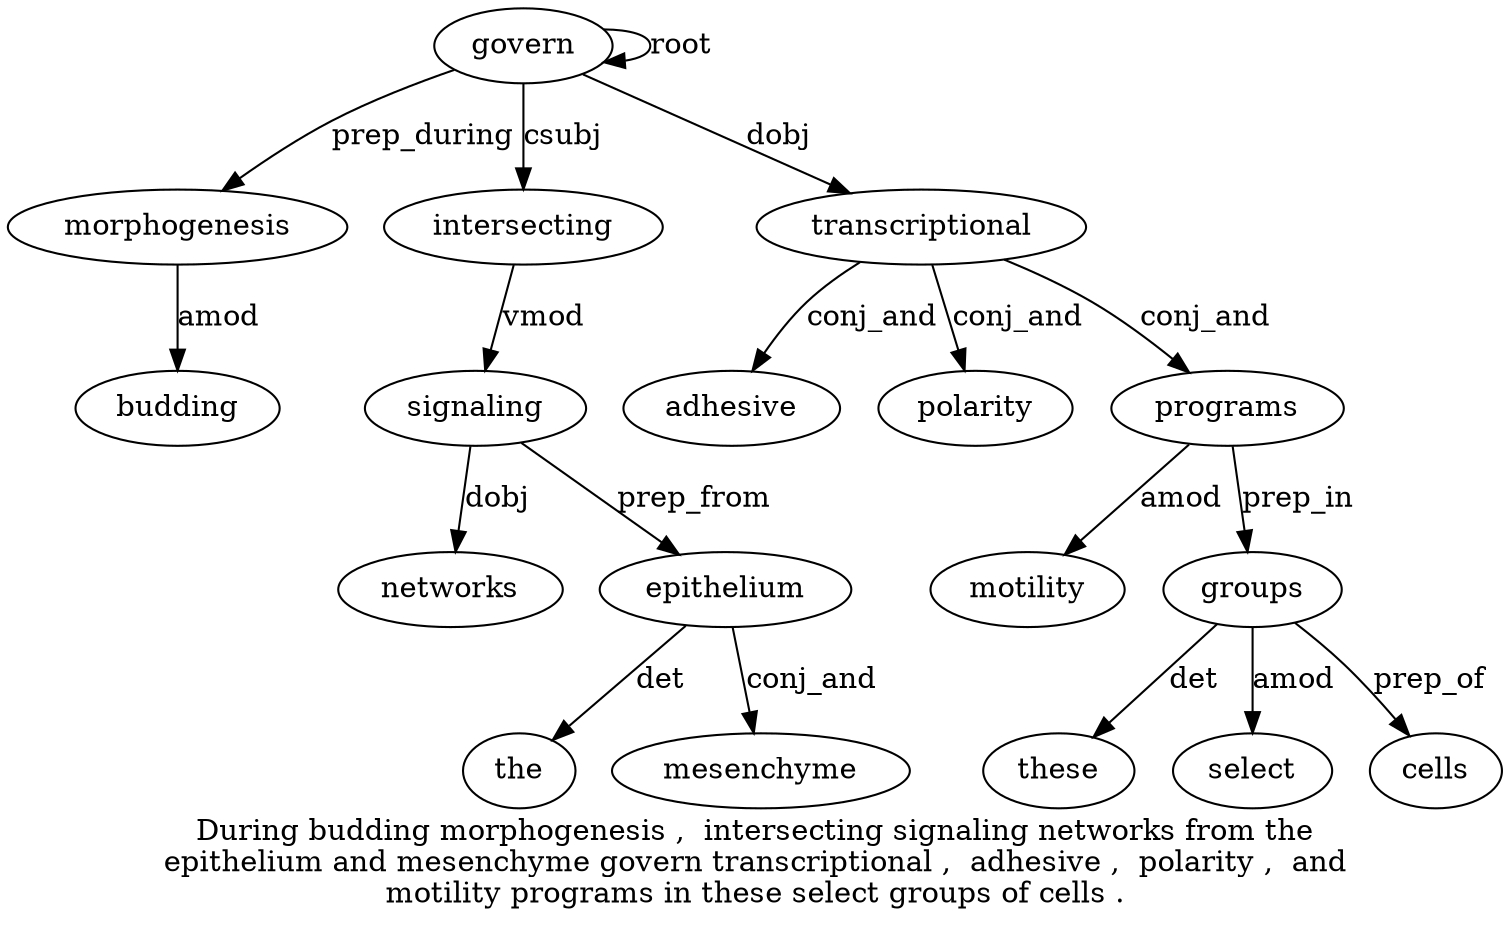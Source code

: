 digraph "During budding morphogenesis ,  intersecting signaling networks from the epithelium and mesenchyme govern transcriptional ,  adhesive ,  polarity ,  and motility programs in these select groups of cells ." {
label="During budding morphogenesis ,  intersecting signaling networks from the
epithelium and mesenchyme govern transcriptional ,  adhesive ,  polarity ,  and
motility programs in these select groups of cells .";
morphogenesis3 [style=filled, fillcolor=white, label=morphogenesis];
budding2 [style=filled, fillcolor=white, label=budding];
morphogenesis3 -> budding2  [label=amod];
govern13 [style=filled, fillcolor=white, label=govern];
govern13 -> morphogenesis3  [label=prep_during];
intersecting5 [style=filled, fillcolor=white, label=intersecting];
govern13 -> intersecting5  [label=csubj];
signaling6 [style=filled, fillcolor=white, label=signaling];
intersecting5 -> signaling6  [label=vmod];
networks7 [style=filled, fillcolor=white, label=networks];
signaling6 -> networks7  [label=dobj];
epithelium10 [style=filled, fillcolor=white, label=epithelium];
the9 [style=filled, fillcolor=white, label=the];
epithelium10 -> the9  [label=det];
signaling6 -> epithelium10  [label=prep_from];
mesenchyme12 [style=filled, fillcolor=white, label=mesenchyme];
epithelium10 -> mesenchyme12  [label=conj_and];
govern13 -> govern13  [label=root];
transcriptional14 [style=filled, fillcolor=white, label=transcriptional];
govern13 -> transcriptional14  [label=dobj];
adhesive16 [style=filled, fillcolor=white, label=adhesive];
transcriptional14 -> adhesive16  [label=conj_and];
polarity18 [style=filled, fillcolor=white, label=polarity];
transcriptional14 -> polarity18  [label=conj_and];
programs22 [style=filled, fillcolor=white, label=programs];
motility21 [style=filled, fillcolor=white, label=motility];
programs22 -> motility21  [label=amod];
transcriptional14 -> programs22  [label=conj_and];
groups26 [style=filled, fillcolor=white, label=groups];
these24 [style=filled, fillcolor=white, label=these];
groups26 -> these24  [label=det];
select25 [style=filled, fillcolor=white, label=select];
groups26 -> select25  [label=amod];
programs22 -> groups26  [label=prep_in];
cells28 [style=filled, fillcolor=white, label=cells];
groups26 -> cells28  [label=prep_of];
}
